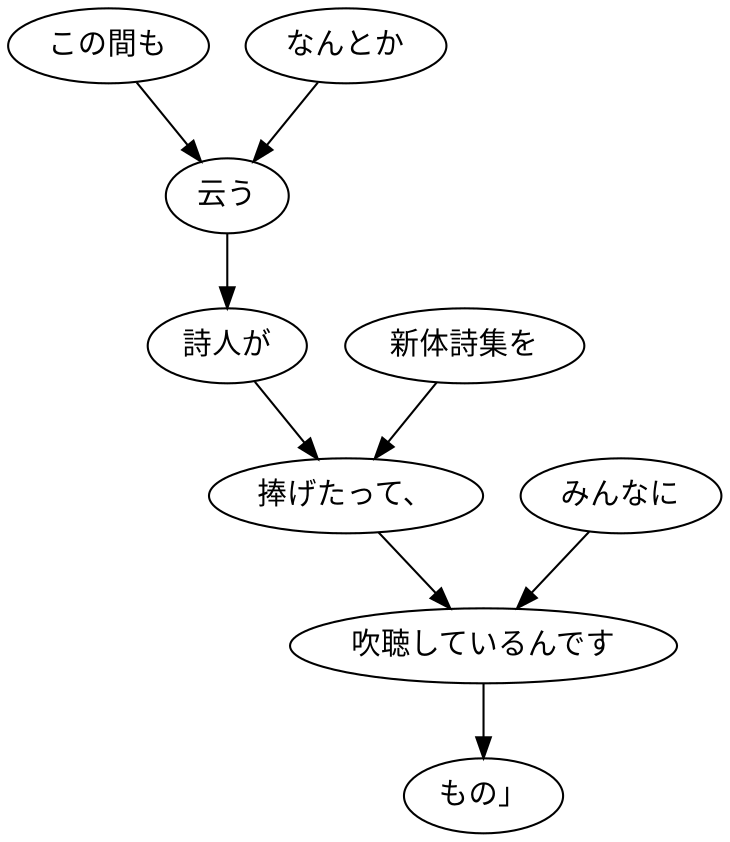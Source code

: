 digraph graph6973 {
	node0 [label="この間も"];
	node1 [label="なんとか"];
	node2 [label="云う"];
	node3 [label="詩人が"];
	node4 [label="新体詩集を"];
	node5 [label="捧げたって、"];
	node6 [label="みんなに"];
	node7 [label="吹聴しているんです"];
	node8 [label="もの」"];
	node0 -> node2;
	node1 -> node2;
	node2 -> node3;
	node3 -> node5;
	node4 -> node5;
	node5 -> node7;
	node6 -> node7;
	node7 -> node8;
}

